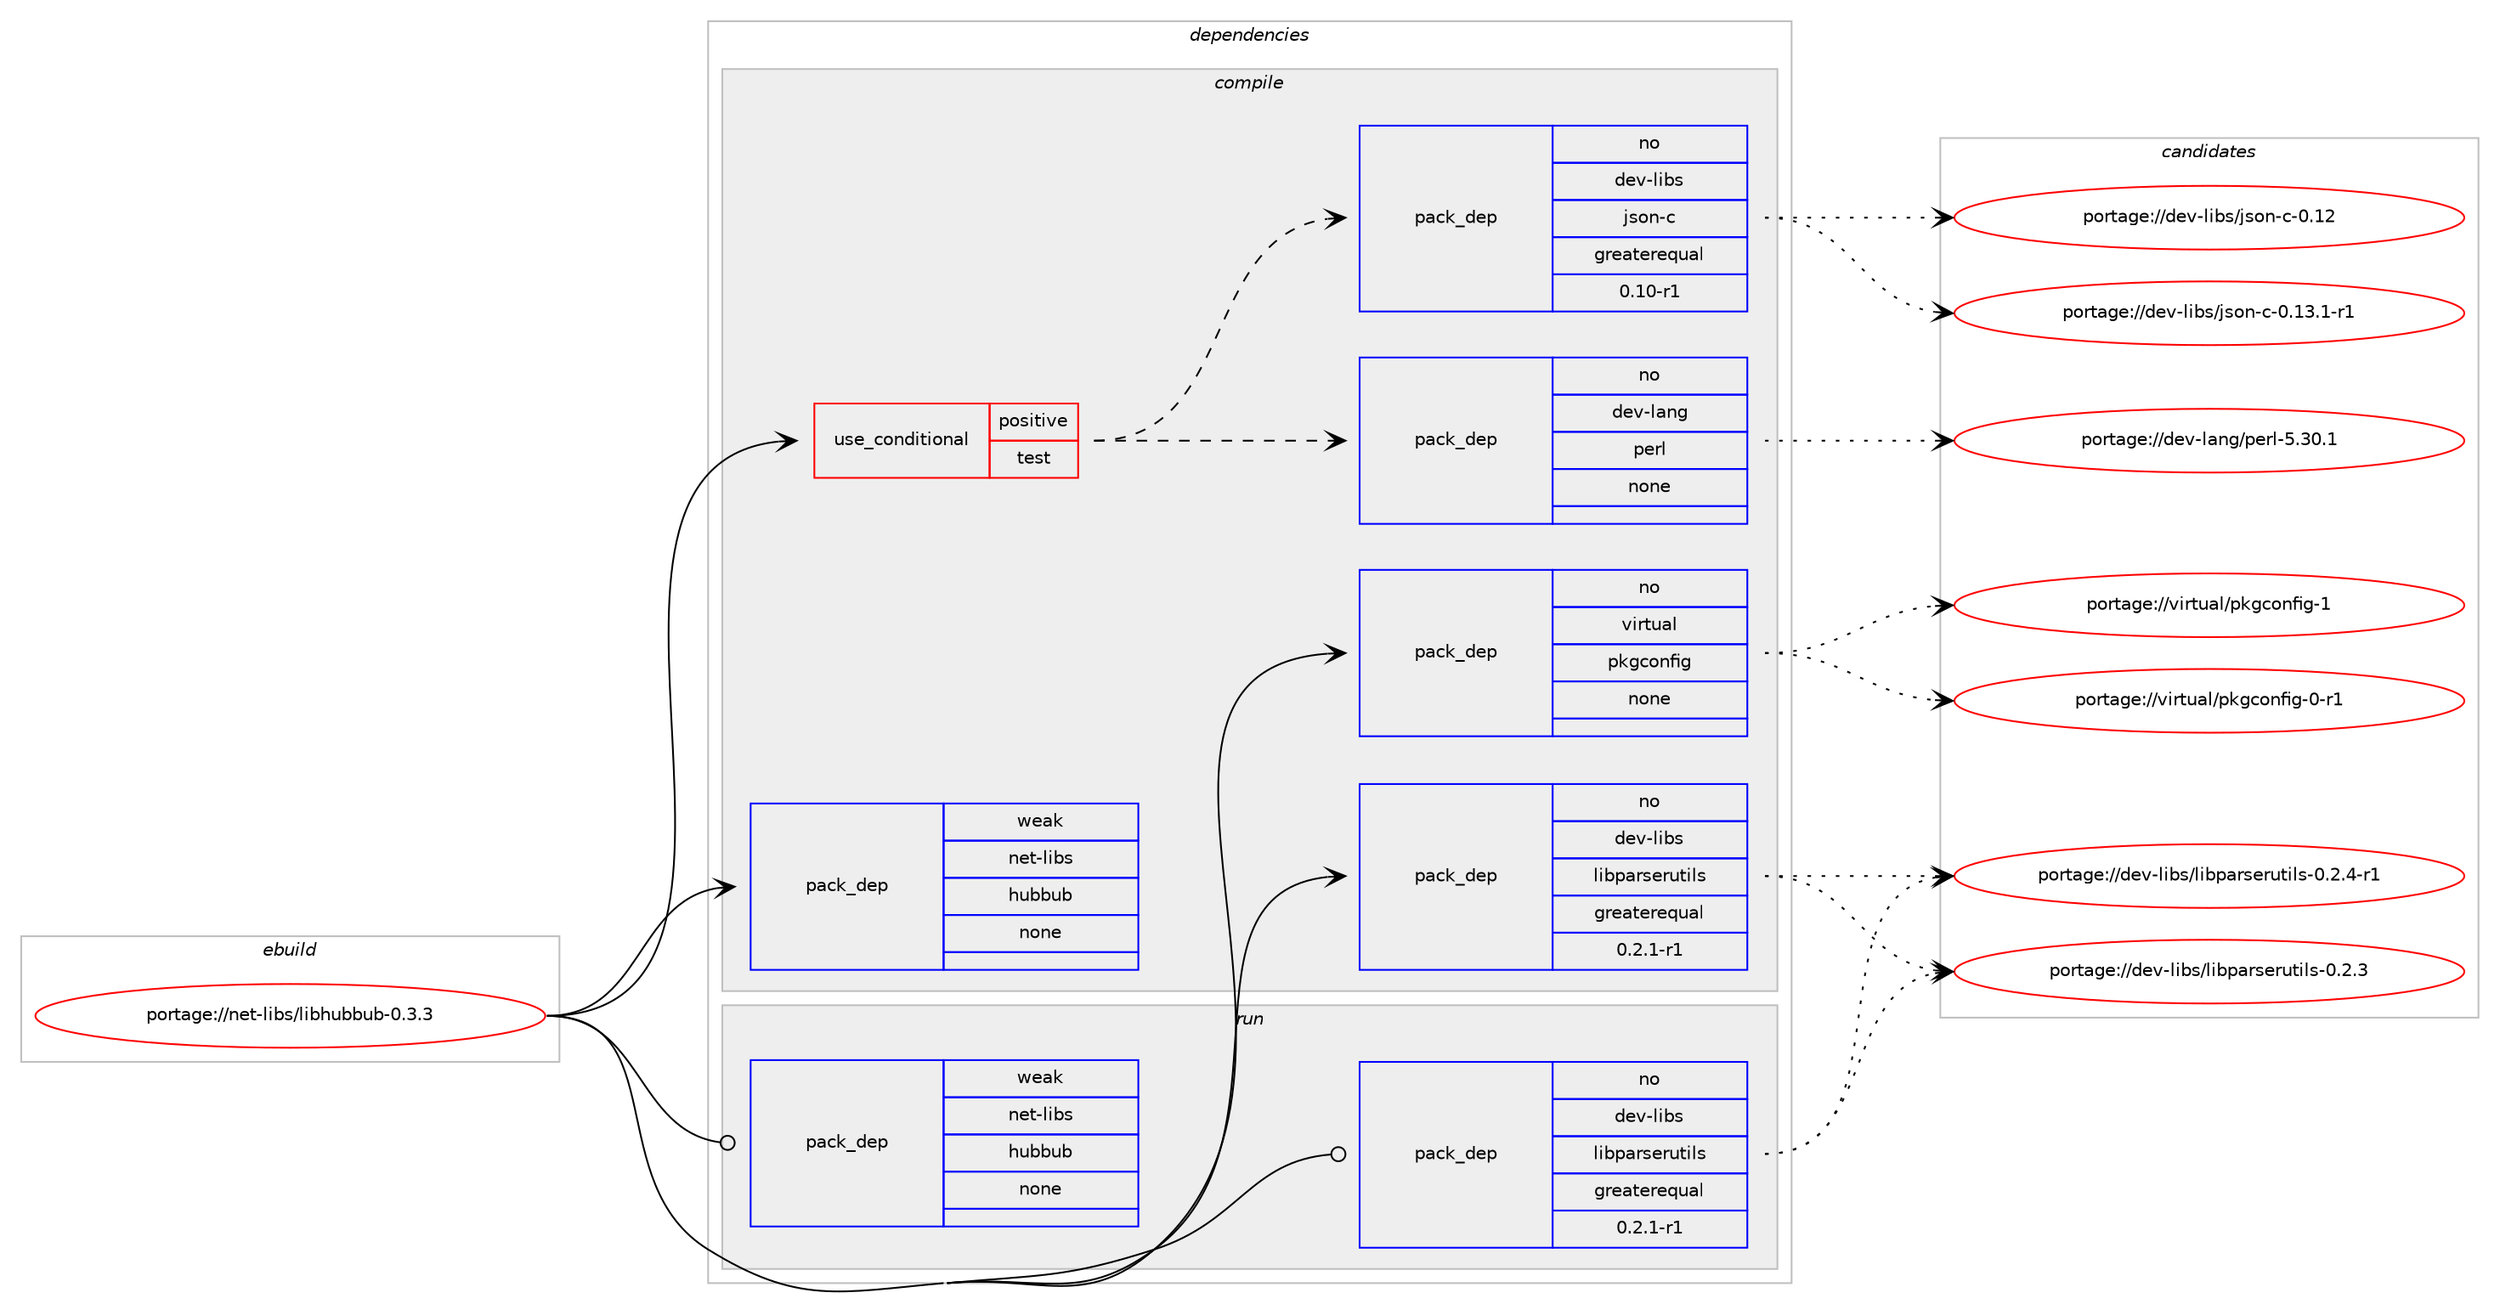 digraph prolog {

# *************
# Graph options
# *************

newrank=true;
concentrate=true;
compound=true;
graph [rankdir=LR,fontname=Helvetica,fontsize=10,ranksep=1.5];#, ranksep=2.5, nodesep=0.2];
edge  [arrowhead=vee];
node  [fontname=Helvetica,fontsize=10];

# **********
# The ebuild
# **********

subgraph cluster_leftcol {
color=gray;
rank=same;
label=<<i>ebuild</i>>;
id [label="portage://net-libs/libhubbub-0.3.3", color=red, width=4, href="../net-libs/libhubbub-0.3.3.svg"];
}

# ****************
# The dependencies
# ****************

subgraph cluster_midcol {
color=gray;
label=<<i>dependencies</i>>;
subgraph cluster_compile {
fillcolor="#eeeeee";
style=filled;
label=<<i>compile</i>>;
subgraph cond4114 {
dependency24181 [label=<<TABLE BORDER="0" CELLBORDER="1" CELLSPACING="0" CELLPADDING="4"><TR><TD ROWSPAN="3" CELLPADDING="10">use_conditional</TD></TR><TR><TD>positive</TD></TR><TR><TD>test</TD></TR></TABLE>>, shape=none, color=red];
subgraph pack19682 {
dependency24182 [label=<<TABLE BORDER="0" CELLBORDER="1" CELLSPACING="0" CELLPADDING="4" WIDTH="220"><TR><TD ROWSPAN="6" CELLPADDING="30">pack_dep</TD></TR><TR><TD WIDTH="110">no</TD></TR><TR><TD>dev-lang</TD></TR><TR><TD>perl</TD></TR><TR><TD>none</TD></TR><TR><TD></TD></TR></TABLE>>, shape=none, color=blue];
}
dependency24181:e -> dependency24182:w [weight=20,style="dashed",arrowhead="vee"];
subgraph pack19683 {
dependency24183 [label=<<TABLE BORDER="0" CELLBORDER="1" CELLSPACING="0" CELLPADDING="4" WIDTH="220"><TR><TD ROWSPAN="6" CELLPADDING="30">pack_dep</TD></TR><TR><TD WIDTH="110">no</TD></TR><TR><TD>dev-libs</TD></TR><TR><TD>json-c</TD></TR><TR><TD>greaterequal</TD></TR><TR><TD>0.10-r1</TD></TR></TABLE>>, shape=none, color=blue];
}
dependency24181:e -> dependency24183:w [weight=20,style="dashed",arrowhead="vee"];
}
id:e -> dependency24181:w [weight=20,style="solid",arrowhead="vee"];
subgraph pack19684 {
dependency24184 [label=<<TABLE BORDER="0" CELLBORDER="1" CELLSPACING="0" CELLPADDING="4" WIDTH="220"><TR><TD ROWSPAN="6" CELLPADDING="30">pack_dep</TD></TR><TR><TD WIDTH="110">no</TD></TR><TR><TD>dev-libs</TD></TR><TR><TD>libparserutils</TD></TR><TR><TD>greaterequal</TD></TR><TR><TD>0.2.1-r1</TD></TR></TABLE>>, shape=none, color=blue];
}
id:e -> dependency24184:w [weight=20,style="solid",arrowhead="vee"];
subgraph pack19685 {
dependency24185 [label=<<TABLE BORDER="0" CELLBORDER="1" CELLSPACING="0" CELLPADDING="4" WIDTH="220"><TR><TD ROWSPAN="6" CELLPADDING="30">pack_dep</TD></TR><TR><TD WIDTH="110">no</TD></TR><TR><TD>virtual</TD></TR><TR><TD>pkgconfig</TD></TR><TR><TD>none</TD></TR><TR><TD></TD></TR></TABLE>>, shape=none, color=blue];
}
id:e -> dependency24185:w [weight=20,style="solid",arrowhead="vee"];
subgraph pack19686 {
dependency24186 [label=<<TABLE BORDER="0" CELLBORDER="1" CELLSPACING="0" CELLPADDING="4" WIDTH="220"><TR><TD ROWSPAN="6" CELLPADDING="30">pack_dep</TD></TR><TR><TD WIDTH="110">weak</TD></TR><TR><TD>net-libs</TD></TR><TR><TD>hubbub</TD></TR><TR><TD>none</TD></TR><TR><TD></TD></TR></TABLE>>, shape=none, color=blue];
}
id:e -> dependency24186:w [weight=20,style="solid",arrowhead="vee"];
}
subgraph cluster_compileandrun {
fillcolor="#eeeeee";
style=filled;
label=<<i>compile and run</i>>;
}
subgraph cluster_run {
fillcolor="#eeeeee";
style=filled;
label=<<i>run</i>>;
subgraph pack19687 {
dependency24187 [label=<<TABLE BORDER="0" CELLBORDER="1" CELLSPACING="0" CELLPADDING="4" WIDTH="220"><TR><TD ROWSPAN="6" CELLPADDING="30">pack_dep</TD></TR><TR><TD WIDTH="110">no</TD></TR><TR><TD>dev-libs</TD></TR><TR><TD>libparserutils</TD></TR><TR><TD>greaterequal</TD></TR><TR><TD>0.2.1-r1</TD></TR></TABLE>>, shape=none, color=blue];
}
id:e -> dependency24187:w [weight=20,style="solid",arrowhead="odot"];
subgraph pack19688 {
dependency24188 [label=<<TABLE BORDER="0" CELLBORDER="1" CELLSPACING="0" CELLPADDING="4" WIDTH="220"><TR><TD ROWSPAN="6" CELLPADDING="30">pack_dep</TD></TR><TR><TD WIDTH="110">weak</TD></TR><TR><TD>net-libs</TD></TR><TR><TD>hubbub</TD></TR><TR><TD>none</TD></TR><TR><TD></TD></TR></TABLE>>, shape=none, color=blue];
}
id:e -> dependency24188:w [weight=20,style="solid",arrowhead="odot"];
}
}

# **************
# The candidates
# **************

subgraph cluster_choices {
rank=same;
color=gray;
label=<<i>candidates</i>>;

subgraph choice19682 {
color=black;
nodesep=1;
choice10010111845108971101034711210111410845534651484649 [label="portage://dev-lang/perl-5.30.1", color=red, width=4,href="../dev-lang/perl-5.30.1.svg"];
dependency24182:e -> choice10010111845108971101034711210111410845534651484649:w [style=dotted,weight="100"];
}
subgraph choice19683 {
color=black;
nodesep=1;
choice1001011184510810598115471061151111104599454846495146494511449 [label="portage://dev-libs/json-c-0.13.1-r1", color=red, width=4,href="../dev-libs/json-c-0.13.1-r1.svg"];
choice10010111845108105981154710611511111045994548464950 [label="portage://dev-libs/json-c-0.12", color=red, width=4,href="../dev-libs/json-c-0.12.svg"];
dependency24183:e -> choice1001011184510810598115471061151111104599454846495146494511449:w [style=dotted,weight="100"];
dependency24183:e -> choice10010111845108105981154710611511111045994548464950:w [style=dotted,weight="100"];
}
subgraph choice19684 {
color=black;
nodesep=1;
choice10010111845108105981154710810598112971141151011141171161051081154548465046524511449 [label="portage://dev-libs/libparserutils-0.2.4-r1", color=red, width=4,href="../dev-libs/libparserutils-0.2.4-r1.svg"];
choice1001011184510810598115471081059811297114115101114117116105108115454846504651 [label="portage://dev-libs/libparserutils-0.2.3", color=red, width=4,href="../dev-libs/libparserutils-0.2.3.svg"];
dependency24184:e -> choice10010111845108105981154710810598112971141151011141171161051081154548465046524511449:w [style=dotted,weight="100"];
dependency24184:e -> choice1001011184510810598115471081059811297114115101114117116105108115454846504651:w [style=dotted,weight="100"];
}
subgraph choice19685 {
color=black;
nodesep=1;
choice1181051141161179710847112107103991111101021051034549 [label="portage://virtual/pkgconfig-1", color=red, width=4,href="../virtual/pkgconfig-1.svg"];
choice11810511411611797108471121071039911111010210510345484511449 [label="portage://virtual/pkgconfig-0-r1", color=red, width=4,href="../virtual/pkgconfig-0-r1.svg"];
dependency24185:e -> choice1181051141161179710847112107103991111101021051034549:w [style=dotted,weight="100"];
dependency24185:e -> choice11810511411611797108471121071039911111010210510345484511449:w [style=dotted,weight="100"];
}
subgraph choice19686 {
color=black;
nodesep=1;
}
subgraph choice19687 {
color=black;
nodesep=1;
choice10010111845108105981154710810598112971141151011141171161051081154548465046524511449 [label="portage://dev-libs/libparserutils-0.2.4-r1", color=red, width=4,href="../dev-libs/libparserutils-0.2.4-r1.svg"];
choice1001011184510810598115471081059811297114115101114117116105108115454846504651 [label="portage://dev-libs/libparserutils-0.2.3", color=red, width=4,href="../dev-libs/libparserutils-0.2.3.svg"];
dependency24187:e -> choice10010111845108105981154710810598112971141151011141171161051081154548465046524511449:w [style=dotted,weight="100"];
dependency24187:e -> choice1001011184510810598115471081059811297114115101114117116105108115454846504651:w [style=dotted,weight="100"];
}
subgraph choice19688 {
color=black;
nodesep=1;
}
}

}
